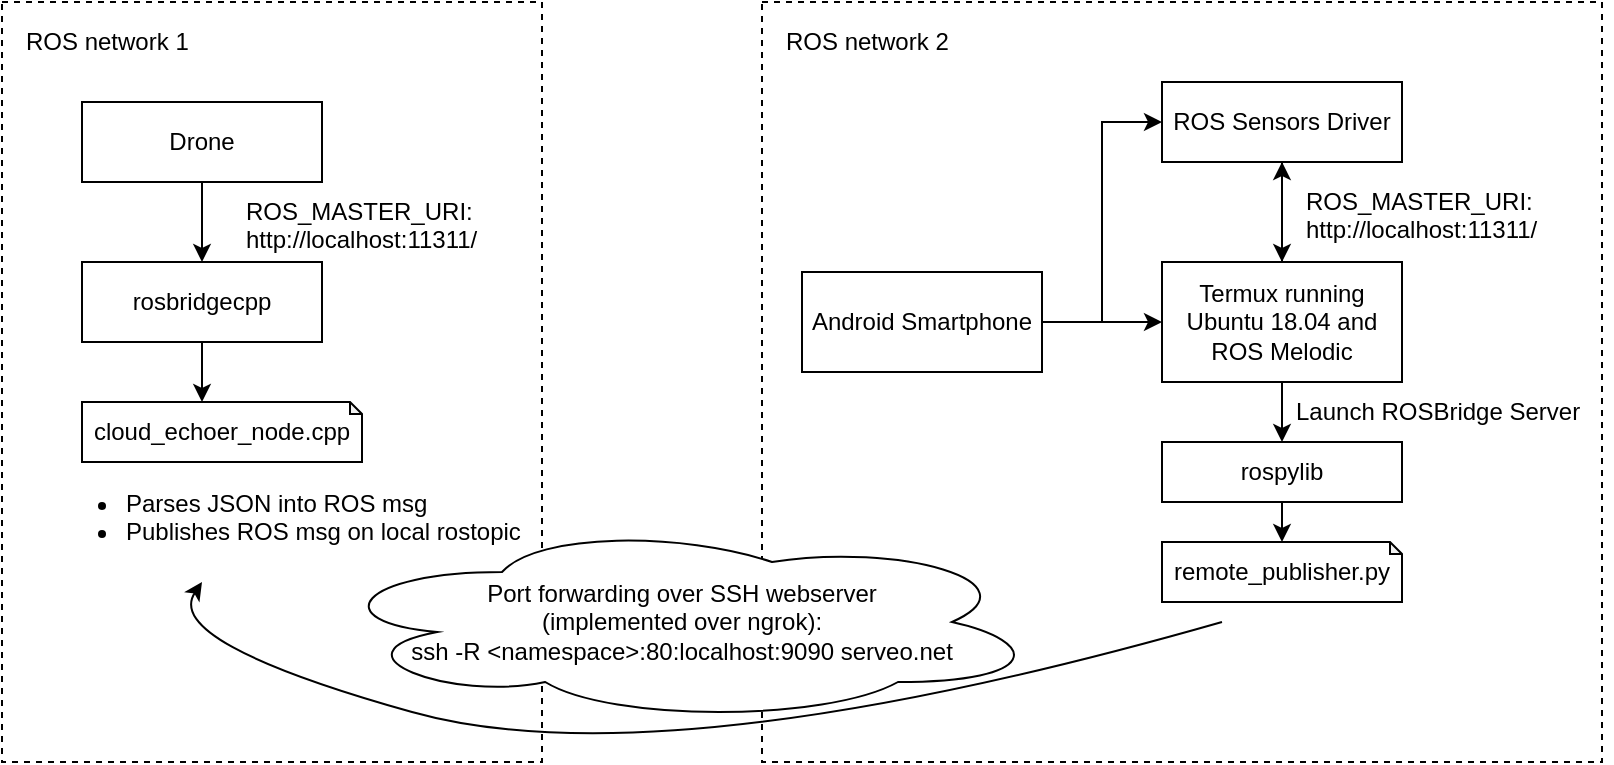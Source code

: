 <mxfile version="10.7.5" type="github"><diagram id="jqaI8VsOELlvub2PuFKo" name="Page-1"><mxGraphModel dx="840" dy="404" grid="1" gridSize="10" guides="1" tooltips="1" connect="1" arrows="1" fold="1" page="1" pageScale="1" pageWidth="827" pageHeight="1169" math="0" shadow="0"><root><mxCell id="0"/><mxCell id="1" parent="0"/><mxCell id="DkdsW7pftQiuSSzVSVMr-18" value="" style="rounded=0;whiteSpace=wrap;html=1;dashed=1;" vertex="1" parent="1"><mxGeometry x="20" y="90" width="270" height="380" as="geometry"/></mxCell><mxCell id="DkdsW7pftQiuSSzVSVMr-16" value="" style="rounded=0;whiteSpace=wrap;html=1;dashed=1;" vertex="1" parent="1"><mxGeometry x="400" y="90" width="420" height="380" as="geometry"/></mxCell><mxCell id="VJZBTtJhzeeaKvCJVwd7-10" style="edgeStyle=orthogonalEdgeStyle;rounded=0;orthogonalLoop=1;jettySize=auto;html=1;entryX=0;entryY=0.5;entryDx=0;entryDy=0;" parent="1" source="VJZBTtJhzeeaKvCJVwd7-1" target="VJZBTtJhzeeaKvCJVwd7-8" edge="1"><mxGeometry relative="1" as="geometry"/></mxCell><mxCell id="VJZBTtJhzeeaKvCJVwd7-14" style="edgeStyle=orthogonalEdgeStyle;rounded=0;orthogonalLoop=1;jettySize=auto;html=1;entryX=0;entryY=0.5;entryDx=0;entryDy=0;" parent="1" source="VJZBTtJhzeeaKvCJVwd7-1" target="VJZBTtJhzeeaKvCJVwd7-15" edge="1"><mxGeometry relative="1" as="geometry"><mxPoint x="600" y="360" as="targetPoint"/><Array as="points"><mxPoint x="570" y="250"/><mxPoint x="570" y="150"/></Array></mxGeometry></mxCell><mxCell id="VJZBTtJhzeeaKvCJVwd7-1" value="Android Smartphone" style="rounded=0;whiteSpace=wrap;html=1;" parent="1" vertex="1"><mxGeometry x="420" y="225" width="120" height="50" as="geometry"/></mxCell><mxCell id="DkdsW7pftQiuSSzVSVMr-10" style="edgeStyle=orthogonalEdgeStyle;rounded=0;orthogonalLoop=1;jettySize=auto;html=1;" edge="1" parent="1" source="VJZBTtJhzeeaKvCJVwd7-2" target="DkdsW7pftQiuSSzVSVMr-11"><mxGeometry relative="1" as="geometry"><mxPoint x="120" y="260" as="targetPoint"/></mxGeometry></mxCell><mxCell id="VJZBTtJhzeeaKvCJVwd7-2" value="Drone" style="rounded=0;whiteSpace=wrap;html=1;" parent="1" vertex="1"><mxGeometry x="60" y="140" width="120" height="40" as="geometry"/></mxCell><mxCell id="VJZBTtJhzeeaKvCJVwd7-13" value="" style="edgeStyle=orthogonalEdgeStyle;rounded=0;orthogonalLoop=1;jettySize=auto;html=1;" parent="1" source="VJZBTtJhzeeaKvCJVwd7-8" target="VJZBTtJhzeeaKvCJVwd7-12" edge="1"><mxGeometry relative="1" as="geometry"/></mxCell><mxCell id="DkdsW7pftQiuSSzVSVMr-2" style="edgeStyle=orthogonalEdgeStyle;rounded=0;orthogonalLoop=1;jettySize=auto;html=1;exitX=0.5;exitY=0;exitDx=0;exitDy=0;entryX=0.5;entryY=1;entryDx=0;entryDy=0;" edge="1" parent="1" source="VJZBTtJhzeeaKvCJVwd7-8" target="VJZBTtJhzeeaKvCJVwd7-15"><mxGeometry relative="1" as="geometry"/></mxCell><mxCell id="VJZBTtJhzeeaKvCJVwd7-8" value="Termux running Ubuntu 18.04 and ROS Melodic" style="rounded=0;whiteSpace=wrap;html=1;" parent="1" vertex="1"><mxGeometry x="600" y="220" width="120" height="60" as="geometry"/></mxCell><mxCell id="VJZBTtJhzeeaKvCJVwd7-18" style="edgeStyle=orthogonalEdgeStyle;rounded=0;orthogonalLoop=1;jettySize=auto;html=1;" parent="1" source="VJZBTtJhzeeaKvCJVwd7-12" edge="1"><mxGeometry relative="1" as="geometry"><mxPoint x="660" y="360" as="targetPoint"/></mxGeometry></mxCell><mxCell id="VJZBTtJhzeeaKvCJVwd7-12" value="rospylib" style="rounded=0;whiteSpace=wrap;html=1;" parent="1" vertex="1"><mxGeometry x="600" y="310" width="120" height="30" as="geometry"/></mxCell><mxCell id="DkdsW7pftQiuSSzVSVMr-1" style="edgeStyle=orthogonalEdgeStyle;rounded=0;orthogonalLoop=1;jettySize=auto;html=1;" edge="1" parent="1" source="VJZBTtJhzeeaKvCJVwd7-15" target="VJZBTtJhzeeaKvCJVwd7-8"><mxGeometry relative="1" as="geometry"/></mxCell><mxCell id="VJZBTtJhzeeaKvCJVwd7-15" value="ROS Sensors Driver" style="rounded=0;whiteSpace=wrap;html=1;" parent="1" vertex="1"><mxGeometry x="600" y="130" width="120" height="40" as="geometry"/></mxCell><mxCell id="VJZBTtJhzeeaKvCJVwd7-19" value="remote_publisher.py" style="shape=note;whiteSpace=wrap;html=1;backgroundOutline=1;darkOpacity=0.05;size=6;" parent="1" vertex="1"><mxGeometry x="600" y="360" width="120" height="30" as="geometry"/></mxCell><mxCell id="DkdsW7pftQiuSSzVSVMr-3" value="ROS_MASTER_URI:&lt;br&gt;http://localhost:11311/" style="text;html=1;resizable=0;points=[];autosize=1;align=left;verticalAlign=top;spacingTop=-4;" vertex="1" parent="1"><mxGeometry x="670" y="180" width="130" height="30" as="geometry"/></mxCell><mxCell id="DkdsW7pftQiuSSzVSVMr-4" value="" style="curved=1;endArrow=classic;html=1;" edge="1" parent="1"><mxGeometry width="50" height="50" relative="1" as="geometry"><mxPoint x="630" y="400" as="sourcePoint"/><mxPoint x="120" y="380" as="targetPoint"/><Array as="points"><mxPoint x="350" y="480"/><mxPoint x="100" y="410"/></Array></mxGeometry></mxCell><mxCell id="DkdsW7pftQiuSSzVSVMr-5" value="Launch ROSBridge Server" style="text;html=1;resizable=0;points=[];autosize=1;align=left;verticalAlign=top;spacingTop=-4;" vertex="1" parent="1"><mxGeometry x="665" y="285" width="160" height="20" as="geometry"/></mxCell><mxCell id="DkdsW7pftQiuSSzVSVMr-6" value="Port forwarding over SSH webserver&lt;br&gt;(implemented over ngrok):&lt;br&gt;ssh -R &amp;lt;namespace&amp;gt;:80:localhost:9090 serveo.net&lt;br&gt;" style="ellipse;shape=cloud;whiteSpace=wrap;html=1;" vertex="1" parent="1"><mxGeometry x="180" y="350" width="360" height="100" as="geometry"/></mxCell><mxCell id="DkdsW7pftQiuSSzVSVMr-13" style="edgeStyle=orthogonalEdgeStyle;rounded=0;orthogonalLoop=1;jettySize=auto;html=1;" edge="1" parent="1" source="DkdsW7pftQiuSSzVSVMr-11"><mxGeometry relative="1" as="geometry"><mxPoint x="120" y="290" as="targetPoint"/></mxGeometry></mxCell><mxCell id="DkdsW7pftQiuSSzVSVMr-11" value="rosbridgecpp" style="rounded=0;whiteSpace=wrap;html=1;" vertex="1" parent="1"><mxGeometry x="60" y="220" width="120" height="40" as="geometry"/></mxCell><mxCell id="DkdsW7pftQiuSSzVSVMr-15" value="ROS_MASTER_URI:&lt;br&gt;http://localhost:11311/" style="text;html=1;resizable=0;points=[];autosize=1;align=left;verticalAlign=top;spacingTop=-4;" vertex="1" parent="1"><mxGeometry x="140" y="185" width="130" height="30" as="geometry"/></mxCell><mxCell id="DkdsW7pftQiuSSzVSVMr-17" value="ROS network 2" style="text;html=1;resizable=0;points=[];autosize=1;align=left;verticalAlign=top;spacingTop=-4;" vertex="1" parent="1"><mxGeometry x="410" y="100" width="100" height="20" as="geometry"/></mxCell><mxCell id="DkdsW7pftQiuSSzVSVMr-19" value="ROS network 1" style="text;html=1;resizable=0;points=[];autosize=1;align=left;verticalAlign=top;spacingTop=-4;" vertex="1" parent="1"><mxGeometry x="30" y="100" width="100" height="20" as="geometry"/></mxCell><mxCell id="DkdsW7pftQiuSSzVSVMr-20" value="cloud_echoer_node.cpp" style="shape=note;whiteSpace=wrap;html=1;backgroundOutline=1;darkOpacity=0.05;size=6;" vertex="1" parent="1"><mxGeometry x="60" y="290" width="140" height="30" as="geometry"/></mxCell><mxCell id="DkdsW7pftQiuSSzVSVMr-21" value="&lt;ul&gt;&lt;li&gt;Parses JSON into ROS msg&lt;/li&gt;&lt;li&gt;Publishes ROS msg on local rostopic&lt;/li&gt;&lt;/ul&gt;" style="text;html=1;resizable=0;points=[];autosize=1;align=left;verticalAlign=top;spacingTop=-4;" vertex="1" parent="1"><mxGeometry x="40" y="319" width="250" height="50" as="geometry"/></mxCell></root></mxGraphModel></diagram></mxfile>